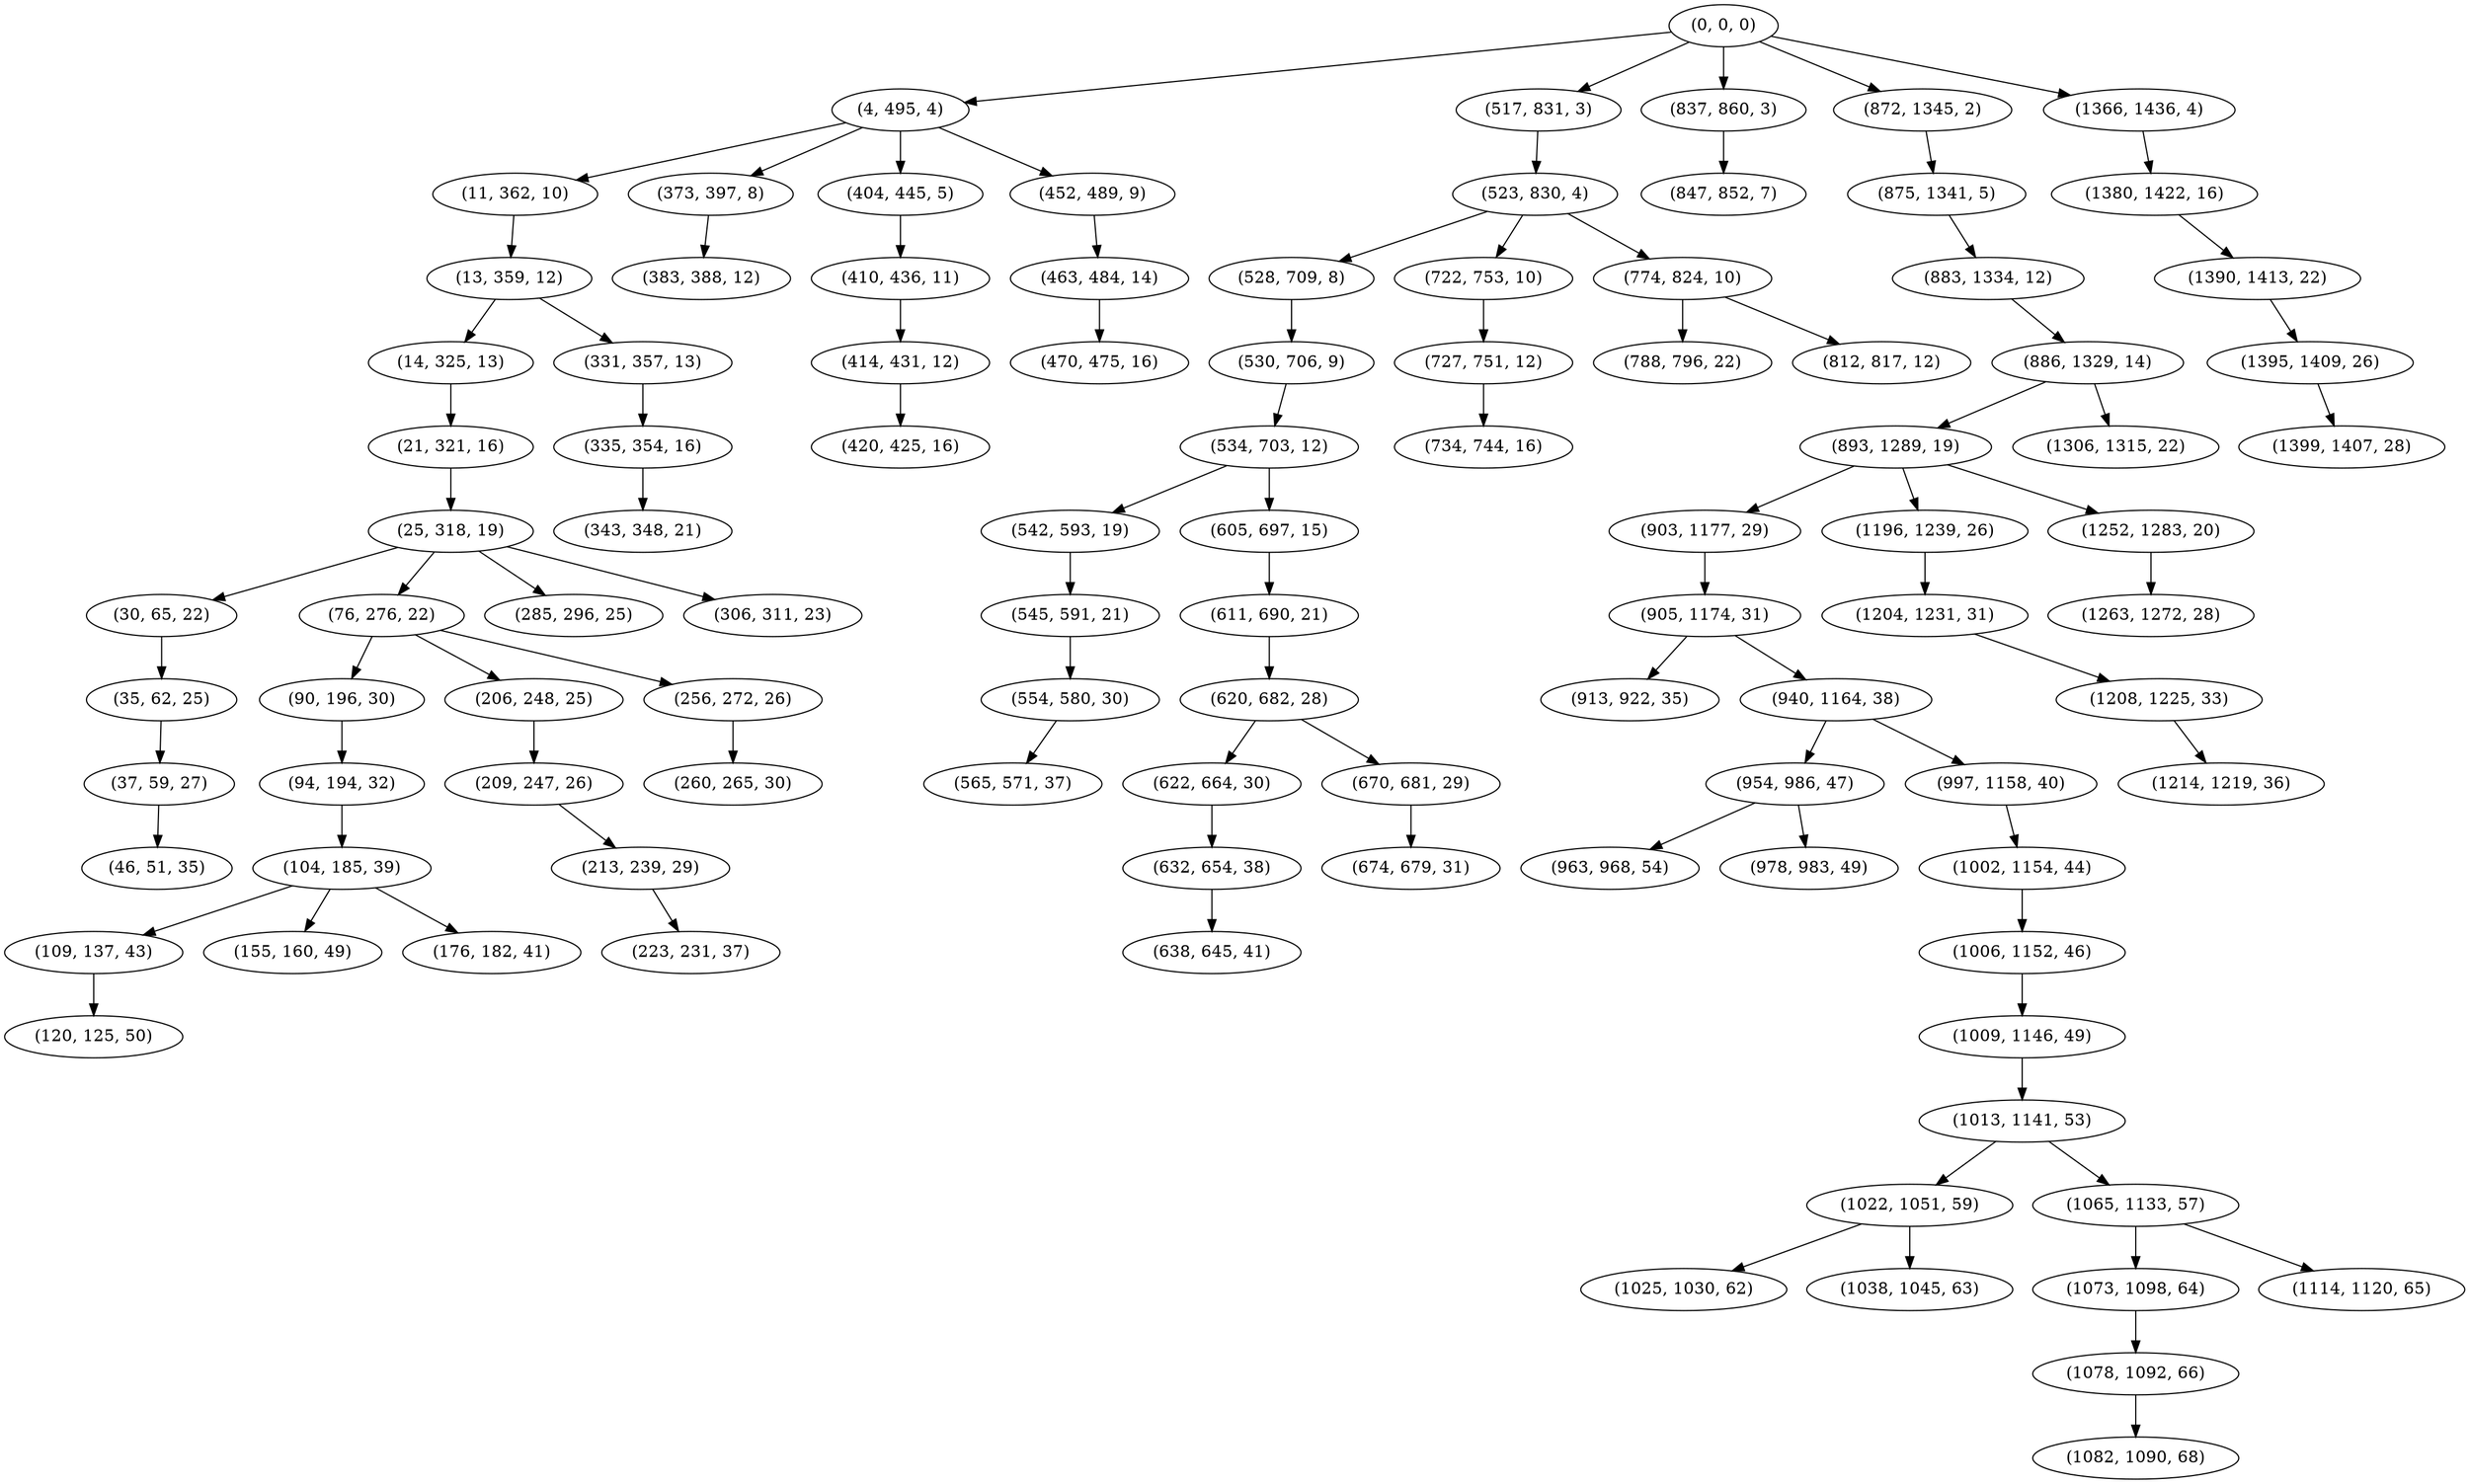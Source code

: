 digraph tree {
    "(0, 0, 0)";
    "(4, 495, 4)";
    "(11, 362, 10)";
    "(13, 359, 12)";
    "(14, 325, 13)";
    "(21, 321, 16)";
    "(25, 318, 19)";
    "(30, 65, 22)";
    "(35, 62, 25)";
    "(37, 59, 27)";
    "(46, 51, 35)";
    "(76, 276, 22)";
    "(90, 196, 30)";
    "(94, 194, 32)";
    "(104, 185, 39)";
    "(109, 137, 43)";
    "(120, 125, 50)";
    "(155, 160, 49)";
    "(176, 182, 41)";
    "(206, 248, 25)";
    "(209, 247, 26)";
    "(213, 239, 29)";
    "(223, 231, 37)";
    "(256, 272, 26)";
    "(260, 265, 30)";
    "(285, 296, 25)";
    "(306, 311, 23)";
    "(331, 357, 13)";
    "(335, 354, 16)";
    "(343, 348, 21)";
    "(373, 397, 8)";
    "(383, 388, 12)";
    "(404, 445, 5)";
    "(410, 436, 11)";
    "(414, 431, 12)";
    "(420, 425, 16)";
    "(452, 489, 9)";
    "(463, 484, 14)";
    "(470, 475, 16)";
    "(517, 831, 3)";
    "(523, 830, 4)";
    "(528, 709, 8)";
    "(530, 706, 9)";
    "(534, 703, 12)";
    "(542, 593, 19)";
    "(545, 591, 21)";
    "(554, 580, 30)";
    "(565, 571, 37)";
    "(605, 697, 15)";
    "(611, 690, 21)";
    "(620, 682, 28)";
    "(622, 664, 30)";
    "(632, 654, 38)";
    "(638, 645, 41)";
    "(670, 681, 29)";
    "(674, 679, 31)";
    "(722, 753, 10)";
    "(727, 751, 12)";
    "(734, 744, 16)";
    "(774, 824, 10)";
    "(788, 796, 22)";
    "(812, 817, 12)";
    "(837, 860, 3)";
    "(847, 852, 7)";
    "(872, 1345, 2)";
    "(875, 1341, 5)";
    "(883, 1334, 12)";
    "(886, 1329, 14)";
    "(893, 1289, 19)";
    "(903, 1177, 29)";
    "(905, 1174, 31)";
    "(913, 922, 35)";
    "(940, 1164, 38)";
    "(954, 986, 47)";
    "(963, 968, 54)";
    "(978, 983, 49)";
    "(997, 1158, 40)";
    "(1002, 1154, 44)";
    "(1006, 1152, 46)";
    "(1009, 1146, 49)";
    "(1013, 1141, 53)";
    "(1022, 1051, 59)";
    "(1025, 1030, 62)";
    "(1038, 1045, 63)";
    "(1065, 1133, 57)";
    "(1073, 1098, 64)";
    "(1078, 1092, 66)";
    "(1082, 1090, 68)";
    "(1114, 1120, 65)";
    "(1196, 1239, 26)";
    "(1204, 1231, 31)";
    "(1208, 1225, 33)";
    "(1214, 1219, 36)";
    "(1252, 1283, 20)";
    "(1263, 1272, 28)";
    "(1306, 1315, 22)";
    "(1366, 1436, 4)";
    "(1380, 1422, 16)";
    "(1390, 1413, 22)";
    "(1395, 1409, 26)";
    "(1399, 1407, 28)";
    "(0, 0, 0)" -> "(4, 495, 4)";
    "(0, 0, 0)" -> "(517, 831, 3)";
    "(0, 0, 0)" -> "(837, 860, 3)";
    "(0, 0, 0)" -> "(872, 1345, 2)";
    "(0, 0, 0)" -> "(1366, 1436, 4)";
    "(4, 495, 4)" -> "(11, 362, 10)";
    "(4, 495, 4)" -> "(373, 397, 8)";
    "(4, 495, 4)" -> "(404, 445, 5)";
    "(4, 495, 4)" -> "(452, 489, 9)";
    "(11, 362, 10)" -> "(13, 359, 12)";
    "(13, 359, 12)" -> "(14, 325, 13)";
    "(13, 359, 12)" -> "(331, 357, 13)";
    "(14, 325, 13)" -> "(21, 321, 16)";
    "(21, 321, 16)" -> "(25, 318, 19)";
    "(25, 318, 19)" -> "(30, 65, 22)";
    "(25, 318, 19)" -> "(76, 276, 22)";
    "(25, 318, 19)" -> "(285, 296, 25)";
    "(25, 318, 19)" -> "(306, 311, 23)";
    "(30, 65, 22)" -> "(35, 62, 25)";
    "(35, 62, 25)" -> "(37, 59, 27)";
    "(37, 59, 27)" -> "(46, 51, 35)";
    "(76, 276, 22)" -> "(90, 196, 30)";
    "(76, 276, 22)" -> "(206, 248, 25)";
    "(76, 276, 22)" -> "(256, 272, 26)";
    "(90, 196, 30)" -> "(94, 194, 32)";
    "(94, 194, 32)" -> "(104, 185, 39)";
    "(104, 185, 39)" -> "(109, 137, 43)";
    "(104, 185, 39)" -> "(155, 160, 49)";
    "(104, 185, 39)" -> "(176, 182, 41)";
    "(109, 137, 43)" -> "(120, 125, 50)";
    "(206, 248, 25)" -> "(209, 247, 26)";
    "(209, 247, 26)" -> "(213, 239, 29)";
    "(213, 239, 29)" -> "(223, 231, 37)";
    "(256, 272, 26)" -> "(260, 265, 30)";
    "(331, 357, 13)" -> "(335, 354, 16)";
    "(335, 354, 16)" -> "(343, 348, 21)";
    "(373, 397, 8)" -> "(383, 388, 12)";
    "(404, 445, 5)" -> "(410, 436, 11)";
    "(410, 436, 11)" -> "(414, 431, 12)";
    "(414, 431, 12)" -> "(420, 425, 16)";
    "(452, 489, 9)" -> "(463, 484, 14)";
    "(463, 484, 14)" -> "(470, 475, 16)";
    "(517, 831, 3)" -> "(523, 830, 4)";
    "(523, 830, 4)" -> "(528, 709, 8)";
    "(523, 830, 4)" -> "(722, 753, 10)";
    "(523, 830, 4)" -> "(774, 824, 10)";
    "(528, 709, 8)" -> "(530, 706, 9)";
    "(530, 706, 9)" -> "(534, 703, 12)";
    "(534, 703, 12)" -> "(542, 593, 19)";
    "(534, 703, 12)" -> "(605, 697, 15)";
    "(542, 593, 19)" -> "(545, 591, 21)";
    "(545, 591, 21)" -> "(554, 580, 30)";
    "(554, 580, 30)" -> "(565, 571, 37)";
    "(605, 697, 15)" -> "(611, 690, 21)";
    "(611, 690, 21)" -> "(620, 682, 28)";
    "(620, 682, 28)" -> "(622, 664, 30)";
    "(620, 682, 28)" -> "(670, 681, 29)";
    "(622, 664, 30)" -> "(632, 654, 38)";
    "(632, 654, 38)" -> "(638, 645, 41)";
    "(670, 681, 29)" -> "(674, 679, 31)";
    "(722, 753, 10)" -> "(727, 751, 12)";
    "(727, 751, 12)" -> "(734, 744, 16)";
    "(774, 824, 10)" -> "(788, 796, 22)";
    "(774, 824, 10)" -> "(812, 817, 12)";
    "(837, 860, 3)" -> "(847, 852, 7)";
    "(872, 1345, 2)" -> "(875, 1341, 5)";
    "(875, 1341, 5)" -> "(883, 1334, 12)";
    "(883, 1334, 12)" -> "(886, 1329, 14)";
    "(886, 1329, 14)" -> "(893, 1289, 19)";
    "(886, 1329, 14)" -> "(1306, 1315, 22)";
    "(893, 1289, 19)" -> "(903, 1177, 29)";
    "(893, 1289, 19)" -> "(1196, 1239, 26)";
    "(893, 1289, 19)" -> "(1252, 1283, 20)";
    "(903, 1177, 29)" -> "(905, 1174, 31)";
    "(905, 1174, 31)" -> "(913, 922, 35)";
    "(905, 1174, 31)" -> "(940, 1164, 38)";
    "(940, 1164, 38)" -> "(954, 986, 47)";
    "(940, 1164, 38)" -> "(997, 1158, 40)";
    "(954, 986, 47)" -> "(963, 968, 54)";
    "(954, 986, 47)" -> "(978, 983, 49)";
    "(997, 1158, 40)" -> "(1002, 1154, 44)";
    "(1002, 1154, 44)" -> "(1006, 1152, 46)";
    "(1006, 1152, 46)" -> "(1009, 1146, 49)";
    "(1009, 1146, 49)" -> "(1013, 1141, 53)";
    "(1013, 1141, 53)" -> "(1022, 1051, 59)";
    "(1013, 1141, 53)" -> "(1065, 1133, 57)";
    "(1022, 1051, 59)" -> "(1025, 1030, 62)";
    "(1022, 1051, 59)" -> "(1038, 1045, 63)";
    "(1065, 1133, 57)" -> "(1073, 1098, 64)";
    "(1065, 1133, 57)" -> "(1114, 1120, 65)";
    "(1073, 1098, 64)" -> "(1078, 1092, 66)";
    "(1078, 1092, 66)" -> "(1082, 1090, 68)";
    "(1196, 1239, 26)" -> "(1204, 1231, 31)";
    "(1204, 1231, 31)" -> "(1208, 1225, 33)";
    "(1208, 1225, 33)" -> "(1214, 1219, 36)";
    "(1252, 1283, 20)" -> "(1263, 1272, 28)";
    "(1366, 1436, 4)" -> "(1380, 1422, 16)";
    "(1380, 1422, 16)" -> "(1390, 1413, 22)";
    "(1390, 1413, 22)" -> "(1395, 1409, 26)";
    "(1395, 1409, 26)" -> "(1399, 1407, 28)";
}
